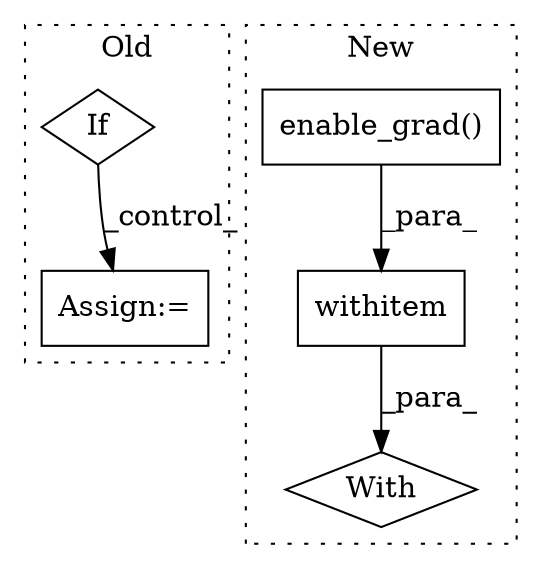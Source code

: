 digraph G {
subgraph cluster0 {
1 [label="If" a="96" s="9690" l="3" shape="diamond"];
5 [label="Assign:=" a="68" s="9778" l="3" shape="box"];
label = "Old";
style="dotted";
}
subgraph cluster1 {
2 [label="enable_grad()" a="75" s="4817" l="19" shape="box"];
3 [label="With" a="39" s="4812,4822" l="5,32" shape="diamond"];
4 [label="withitem" a="49" s="4817" l="5" shape="box"];
label = "New";
style="dotted";
}
1 -> 5 [label="_control_"];
2 -> 4 [label="_para_"];
4 -> 3 [label="_para_"];
}